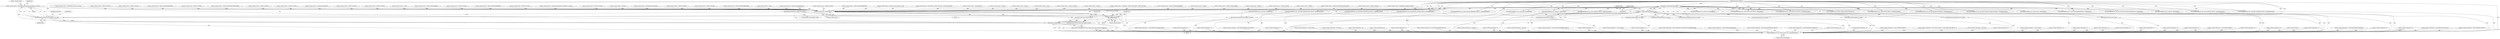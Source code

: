 digraph "0_VeraCrypt_f30f9339c9a0b9bbcc6f5ad38804af39db1f479e@API" {
"1002782" [label="(Call,Irp->IoStatus.Status = StartBootEncryptionSetup (DeviceObject, Irp, irpSp))"];
"1002788" [label="(Call,StartBootEncryptionSetup (DeviceObject, Irp, irpSp))"];
"1000125" [label="(MethodParameterIn,PDEVICE_OBJECT DeviceObject)"];
"1000132" [label="(Call,IoGetCurrentIrpStackLocation (Irp))"];
"1000127" [label="(MethodParameterIn,PIRP Irp)"];
"1000130" [label="(Call,irpSp = IoGetCurrentIrpStackLocation (Irp))"];
"1003152" [label="(Call,NT_SUCCESS (Irp->IoStatus.Status))"];
"1003151" [label="(Call,!NT_SUCCESS (Irp->IoStatus.Status))"];
"1003180" [label="(Call,Dump (\"IOCTL error 0x%08x\n\", Irp->IoStatus.Status))"];
"1003188" [label="(Call,TCCompleteIrp (Irp, Irp->IoStatus.Status, Irp->IoStatus.Information))"];
"1003187" [label="(Return,return TCCompleteIrp (Irp, Irp->IoStatus.Status, Irp->IoStatus.Information);)"];
"1002601" [label="(Call,MountDevice (DeviceObject, mount))"];
"1000281" [label="(Call,ValidateIOBufferSize (Irp, sizeof (int), ValidateOutput))"];
"1002891" [label="(Call,Irp->IoStatus.Status = STATUS_SUCCESS)"];
"1002900" [label="(Call,Irp->IoStatus.Status = StartDecoySystemWipe (DeviceObject, Irp, irpSp))"];
"1002422" [label="(Call,Irp->IoStatus.Status = STATUS_SUCCESS)"];
"1001775" [label="(Call,Irp->IoStatus.Information = sizeof (RESOLVE_SYMLINK_STRUCT))"];
"1001063" [label="(Call,Irp->IoStatus.Status = ntStatus)"];
"1002801" [label="(Call,Irp->IoStatus.Status = AbortBootEncryptionSetup())"];
"1003062" [label="(Call,Irp->IoStatus.Information = 0)"];
"1003163" [label="(Identifier,irpSp)"];
"1001436" [label="(Call,Irp->IoStatus.Status = STATUS_SUCCESS)"];
"1002098" [label="(Call,ValidateIOBufferSize (Irp, sizeof (DISK_GEOMETRY_EX_STRUCT), ValidateInputOutput))"];
"1001146" [label="(Call,Irp->IoStatus.Information = 0)"];
"1002853" [label="(Call,GetBootLoaderFingerprint (Irp, irpSp))"];
"1003015" [label="(Call,Irp->IoStatus.Status = STATUS_SUCCESS)"];
"1002014" [label="(Call,Irp->IoStatus.Information = sizeof (DISK_PARTITION_INFO_STRUCT))"];
"1001736" [label="(Call,ValidateIOBufferSize (Irp, sizeof (RESOLVE_SYMLINK_STRUCT), ValidateInputOutput))"];
"1001090" [label="(Call,Irp->IoStatus.Information = 0)"];
"1002791" [label="(Identifier,irpSp)"];
"1001459" [label="(Call,ValidateIOBufferSize (Irp, sizeof (VOLUME_PROPERTIES_STRUCT), ValidateInputOutput))"];
"1002951" [label="(Call,GetDecoySystemWipeStatus (Irp, irpSp))"];
"1003200" [label="(MethodReturn,NTSTATUS)"];
"1000166" [label="(Call,Irp->IoStatus.Information = sizeof (LONG))"];
"1000335" [label="(Call,Irp->IoStatus.Information = sizeof (int))"];
"1001047" [label="(Call,Irp->IoStatus.Status = STATUS_INVALID_PARAMETER)"];
"1002442" [label="(Call,Irp->IoStatus.Status = status)"];
"1002935" [label="(Call,Irp->IoStatus.Status = GetDecoySystemWipeResult())"];
"1000210" [label="(Call,Irp->IoStatus.Status = STATUS_SUCCESS)"];
"1001482" [label="(Call,Irp->IoStatus.Status = STATUS_INVALID_PARAMETER)"];
"1003167" [label="(Block,)"];
"1003045" [label="(Call,Irp->IoStatus.Information = 0)"];
"1003150" [label="(ControlStructure,if (!NT_SUCCESS (Irp->IoStatus.Status)))"];
"1002595" [label="(Call,Irp->IoStatus.Status = MountDevice (DeviceObject, mount))"];
"1002563" [label="(Call,Irp->IoStatus.Information = 0)"];
"1000772" [label="(Call,Irp->IoStatus.Information = 0)"];
"1002906" [label="(Call,StartDecoySystemWipe (DeviceObject, Irp, irpSp))"];
"1002817" [label="(Call,GetBootEncryptionStatus (Irp, irpSp))"];
"1002080" [label="(Call,Irp->IoStatus.Information = sizeof (DISK_GEOMETRY_STRUCT))"];
"1000147" [label="(Call,ValidateIOBufferSize (Irp, sizeof (LONG), ValidateOutput))"];
"1002789" [label="(Identifier,DeviceObject)"];
"1002883" [label="(Call,Irp->IoStatus.Information = sizeof (int))"];
"1002808" [label="(Call,Irp->IoStatus.Information = 0)"];
"1000220" [label="(Call,ValidateIOBufferSize (Irp, sizeof (int), ValidateOutput))"];
"1000128" [label="(Block,)"];
"1001162" [label="(Call,Irp->IoStatus.Status = PortableMode ? STATUS_SUCCESS : STATUS_PIPE_EMPTY)"];
"1002829" [label="(Call,Irp->IoStatus.Status = GetSetupResult())"];
"1002088" [label="(Call,Irp->IoStatus.Status = ntStatus)"];
"1000263" [label="(Call,Irp->IoStatus.Information = sizeof (int))"];
"1000132" [label="(Call,IoGetCurrentIrpStackLocation (Irp))"];
"1002670" [label="(Call,ValidateIOBufferSize (Irp, sizeof (UNMOUNT_STRUCT), ValidateInputOutput))"];
"1003187" [label="(Return,return TCCompleteIrp (Irp, Irp->IoStatus.Status, Irp->IoStatus.Information);)"];
"1001725" [label="(Call,Irp->IoStatus.Information = sizeof (VOLUME_PROPERTIES_STRUCT))"];
"1000727" [label="(Call,Irp->IoStatus.Status = ntStatus)"];
"1002464" [label="(Call,Irp->IoStatus.Status = status)"];
"1000143" [label="(Block,)"];
"1002435" [label="(Call,Irp->IoStatus.Information = 0)"];
"1001793" [label="(Call,ValidateIOBufferSize (Irp, sizeof (DISK_PARTITION_INFO_STRUCT), ValidateInputOutput))"];
"1003118" [label="(Call,Irp->IoStatus.Information = sizeof (*request))"];
"1001054" [label="(Call,Irp->IoStatus.Information = 0)"];
"1003195" [label="(Call,Irp->IoStatus.Information)"];
"1002864" [label="(Call,ValidateIOBufferSize (Irp, sizeof (int), ValidateOutput))"];
"1001182" [label="(Call,ValidateIOBufferSize (Irp, sizeof (MOUNT_LIST_STRUCT), ValidateOutput))"];
"1002790" [label="(Identifier,Irp)"];
"1002773" [label="(Call,Irp->IoStatus.Status = STATUS_SUCCESS)"];
"1001443" [label="(Call,Irp->IoStatus.Information = irpSp->Parameters.DeviceIoControl.OutputBufferLength)"];
"1003007" [label="(Call,Irp->IoStatus.Information = sizeof (GetWarningFlagsRequest))"];
"1002296" [label="(Call,Irp->IoStatus.Information = sizeof (DISK_GEOMETRY_EX_STRUCT))"];
"1003151" [label="(Call,!NT_SUCCESS (Irp->IoStatus.Status))"];
"1002414" [label="(Call,Irp->IoStatus.Information = sizeof (ProbeRealDriveSizeRequest))"];
"1001783" [label="(Call,Irp->IoStatus.Status = ntStatus)"];
"1002795" [label="(Identifier,Irp)"];
"1003152" [label="(Call,NT_SUCCESS (Irp->IoStatus.Status))"];
"1003182" [label="(Call,Irp->IoStatus.Status)"];
"1002926" [label="(Call,Irp->IoStatus.Information = 0)"];
"1000374" [label="(Call,ValidateIOBufferSize (Irp, sizeof (OPEN_TEST_STRUCT), ValidateInputOutput))"];
"1001116" [label="(Call,Irp->IoStatus.Status = cacheEmpty ? STATUS_PIPE_EMPTY : STATUS_SUCCESS)"];
"1003189" [label="(Identifier,Irp)"];
"1001172" [label="(Call,Irp->IoStatus.Information = 0)"];
"1002474" [label="(Call,ValidateIOBufferSize (Irp, sizeof (MOUNT_STRUCT), ValidateInputOutput))"];
"1002330" [label="(Call,ValidateIOBufferSize (Irp, sizeof (ProbeRealDriveSizeRequest), ValidateInputOutput))"];
"1002722" [label="(Call,Irp->IoStatus.Information = sizeof (UNMOUNT_STRUCT))"];
"1000715" [label="(Call,Irp->IoStatus.Information = NT_SUCCESS (ntStatus) ? sizeof (OPEN_TEST_STRUCT) : 0)"];
"1002556" [label="(Call,Irp->IoStatus.Status = STATUS_INVALID_PARAMETER)"];
"1002022" [label="(Call,Irp->IoStatus.Status = ntStatus)"];
"1000202" [label="(Call,Irp->IoStatus.Information = sizeof (int))"];
"1002822" [label="(Call,Irp->IoStatus.Information = 0)"];
"1003038" [label="(Call,Irp->IoStatus.Status = STATUS_ACCESS_DENIED)"];
"1000758" [label="(Call,ValidateIOBufferSize (Irp, sizeof (GetSystemDriveConfigurationRequest), ValidateInputOutput))"];
"1001083" [label="(Call,Irp->IoStatus.Status = ntStatus)"];
"1002730" [label="(Call,Irp->IoStatus.Status = STATUS_SUCCESS)"];
"1001406" [label="(Call,ValidateIOBufferSize (Irp, sizeof (uint32), ValidateOutput))"];
"1001036" [label="(Call,Irp->IoStatus.Information = sizeof (*request))"];
"1002782" [label="(Call,Irp->IoStatus.Status = StartBootEncryptionSetup (DeviceObject, Irp, irpSp))"];
"1000127" [label="(MethodParameterIn,PIRP Irp)"];
"1002304" [label="(Call,Irp->IoStatus.Status = ntStatus)"];
"1002910" [label="(Call,Irp->IoStatus.Information = 0)"];
"1002313" [label="(Call,Irp->IoStatus.Status = STATUS_INSUFFICIENT_RESOURCES)"];
"1002858" [label="(Call,GetBootEncryptionAlgorithmName (Irp, irpSp))"];
"1003153" [label="(Call,Irp->IoStatus.Status)"];
"1001100" [label="(Call,Irp->IoStatus.Status = STATUS_SUCCESS)"];
"1003054" [label="(Call,Irp->IoStatus.Status = ReadRegistryConfigFlags (FALSE))"];
"1002788" [label="(Call,StartBootEncryptionSetup (DeviceObject, Irp, irpSp))"];
"1001126" [label="(Call,Irp->IoStatus.Information = 0)"];
"1002965" [label="(Call,Irp->IoStatus.Information = 0)"];
"1002956" [label="(Call,Irp->IoStatus.Status = WriteBootDriveSector (Irp, irpSp))"];
"1002792" [label="(Call,Irp->IoStatus.Information = 0)"];
"1002975" [label="(Call,ValidateIOBufferSize (Irp, sizeof (GetWarningFlagsRequest), ValidateOutput))"];
"1003136" [label="(Call,Irp->IoStatus.Information = 0)"];
"1003073" [label="(Call,ValidateIOBufferSize (Irp, sizeof (GetSystemDriveDumpConfigRequest), ValidateOutput))"];
"1003188" [label="(Call,TCCompleteIrp (Irp, Irp->IoStatus.Status, Irp->IoStatus.Information))"];
"1003111" [label="(Call,Irp->IoStatus.Status = STATUS_SUCCESS)"];
"1002942" [label="(Call,Irp->IoStatus.Information = 0)"];
"1001718" [label="(Call,Irp->IoStatus.Status = STATUS_SUCCESS)"];
"1003129" [label="(Call,Irp->IoStatus.Status = STATUS_INVALID_PARAMETER)"];
"1001070" [label="(Call,Irp->IoStatus.Information = 0)"];
"1003030" [label="(Call,Irp->IoStatus.Status = STATUS_SUCCESS)"];
"1002587" [label="(Call,Irp->IoStatus.Information = sizeof (MOUNT_STRUCT))"];
"1000847" [label="(Call,Irp->IoStatus.Information = 0)"];
"1000840" [label="(Call,Irp->IoStatus.Status = STATUS_INSUFFICIENT_RESOURCES)"];
"1002843" [label="(Call,GetBootLoaderVersion (Irp, irpSp))"];
"1003181" [label="(Literal,\"IOCTL error 0x%08x\n\")"];
"1003146" [label="(Call,TCCompleteIrp (Irp, STATUS_INVALID_DEVICE_REQUEST, 0))"];
"1002848" [label="(Call,ReopenBootVolumeHeader (Irp, irpSp))"];
"1001489" [label="(Call,Irp->IoStatus.Information = 0)"];
"1003190" [label="(Call,Irp->IoStatus.Status)"];
"1000174" [label="(Call,Irp->IoStatus.Status = STATUS_SUCCESS)"];
"1001388" [label="(Call,Irp->IoStatus.Status = STATUS_SUCCESS)"];
"1000131" [label="(Identifier,irpSp)"];
"1000133" [label="(Identifier,Irp)"];
"1002919" [label="(Call,Irp->IoStatus.Status = AbortDecoySystemWipe())"];
"1003180" [label="(Call,Dump (\"IOCTL error 0x%08x\n\", Irp->IoStatus.Status))"];
"1002379" [label="(Call,Irp->IoStatus.Information = 0)"];
"1001029" [label="(Call,Irp->IoStatus.Status = STATUS_SUCCESS)"];
"1002838" [label="(Call,GetBootDriveVolumeProperties (Irp, irpSp))"];
"1000184" [label="(Call,ValidateIOBufferSize (Irp, sizeof (int), ValidateOutput))"];
"1000271" [label="(Call,Irp->IoStatus.Status = STATUS_SUCCESS)"];
"1002740" [label="(Call,ValidateIOBufferSize (Irp, sizeof (UNMOUNT_STRUCT), ValidateInputOutput))"];
"1002456" [label="(Call,Irp->IoStatus.Information = sizeof (ProbeRealDriveSizeRequest))"];
"1000125" [label="(MethodParameterIn,PDEVICE_OBJECT DeviceObject)"];
"1002783" [label="(Call,Irp->IoStatus.Status)"];
"1000139" [label="(Identifier,irpSp)"];
"1002320" [label="(Call,Irp->IoStatus.Information = 0)"];
"1002386" [label="(Call,Irp->IoStatus.Status = status)"];
"1002032" [label="(Call,ValidateIOBufferSize (Irp, sizeof (DISK_GEOMETRY_STRUCT), ValidateInputOutput))"];
"1001139" [label="(Call,Irp->IoStatus.Status = STATUS_ACCESS_DENIED)"];
"1002962" [label="(Call,WriteBootDriveSector (Irp, irpSp))"];
"1000130" [label="(Call,irpSp = IoGetCurrentIrpStackLocation (Irp))"];
"1000343" [label="(Call,Irp->IoStatus.Status = STATUS_SUCCESS)"];
"1001107" [label="(Call,Irp->IoStatus.Information = 0)"];
"1000765" [label="(Call,Irp->IoStatus.Status = STATUS_INVALID_PARAMETER)"];
"1001395" [label="(Call,Irp->IoStatus.Information = sizeof (MOUNT_LIST_STRUCT))"];
"1002765" [label="(Call,Irp->IoStatus.Information = sizeof (UNMOUNT_STRUCT))"];
"1002782" -> "1000143"  [label="AST: "];
"1002782" -> "1002788"  [label="CFG: "];
"1002783" -> "1002782"  [label="AST: "];
"1002788" -> "1002782"  [label="AST: "];
"1002795" -> "1002782"  [label="CFG: "];
"1002782" -> "1003200"  [label="DDG: "];
"1002788" -> "1002782"  [label="DDG: "];
"1002788" -> "1002782"  [label="DDG: "];
"1002788" -> "1002782"  [label="DDG: "];
"1002782" -> "1003152"  [label="DDG: "];
"1002788" -> "1002791"  [label="CFG: "];
"1002789" -> "1002788"  [label="AST: "];
"1002790" -> "1002788"  [label="AST: "];
"1002791" -> "1002788"  [label="AST: "];
"1002788" -> "1003200"  [label="DDG: "];
"1002788" -> "1003200"  [label="DDG: "];
"1000125" -> "1002788"  [label="DDG: "];
"1000132" -> "1002788"  [label="DDG: "];
"1000127" -> "1002788"  [label="DDG: "];
"1000130" -> "1002788"  [label="DDG: "];
"1002788" -> "1003188"  [label="DDG: "];
"1000125" -> "1000124"  [label="AST: "];
"1000125" -> "1003200"  [label="DDG: "];
"1000125" -> "1002601"  [label="DDG: "];
"1000125" -> "1002906"  [label="DDG: "];
"1000132" -> "1000130"  [label="AST: "];
"1000132" -> "1000133"  [label="CFG: "];
"1000133" -> "1000132"  [label="AST: "];
"1000130" -> "1000132"  [label="CFG: "];
"1000132" -> "1000130"  [label="DDG: "];
"1000127" -> "1000132"  [label="DDG: "];
"1000132" -> "1000147"  [label="DDG: "];
"1000132" -> "1000184"  [label="DDG: "];
"1000132" -> "1000220"  [label="DDG: "];
"1000132" -> "1000281"  [label="DDG: "];
"1000132" -> "1000374"  [label="DDG: "];
"1000132" -> "1000758"  [label="DDG: "];
"1000132" -> "1001182"  [label="DDG: "];
"1000132" -> "1001406"  [label="DDG: "];
"1000132" -> "1001459"  [label="DDG: "];
"1000132" -> "1001736"  [label="DDG: "];
"1000132" -> "1001793"  [label="DDG: "];
"1000132" -> "1002032"  [label="DDG: "];
"1000132" -> "1002098"  [label="DDG: "];
"1000132" -> "1002330"  [label="DDG: "];
"1000132" -> "1002474"  [label="DDG: "];
"1000132" -> "1002670"  [label="DDG: "];
"1000132" -> "1002740"  [label="DDG: "];
"1000132" -> "1002817"  [label="DDG: "];
"1000132" -> "1002838"  [label="DDG: "];
"1000132" -> "1002843"  [label="DDG: "];
"1000132" -> "1002848"  [label="DDG: "];
"1000132" -> "1002853"  [label="DDG: "];
"1000132" -> "1002858"  [label="DDG: "];
"1000132" -> "1002864"  [label="DDG: "];
"1000132" -> "1002906"  [label="DDG: "];
"1000132" -> "1002951"  [label="DDG: "];
"1000132" -> "1002962"  [label="DDG: "];
"1000132" -> "1002975"  [label="DDG: "];
"1000132" -> "1003073"  [label="DDG: "];
"1000132" -> "1003146"  [label="DDG: "];
"1000132" -> "1003188"  [label="DDG: "];
"1000127" -> "1000124"  [label="AST: "];
"1000127" -> "1003200"  [label="DDG: "];
"1000127" -> "1000147"  [label="DDG: "];
"1000127" -> "1000184"  [label="DDG: "];
"1000127" -> "1000220"  [label="DDG: "];
"1000127" -> "1000281"  [label="DDG: "];
"1000127" -> "1000374"  [label="DDG: "];
"1000127" -> "1000758"  [label="DDG: "];
"1000127" -> "1001182"  [label="DDG: "];
"1000127" -> "1001406"  [label="DDG: "];
"1000127" -> "1001459"  [label="DDG: "];
"1000127" -> "1001736"  [label="DDG: "];
"1000127" -> "1001793"  [label="DDG: "];
"1000127" -> "1002032"  [label="DDG: "];
"1000127" -> "1002098"  [label="DDG: "];
"1000127" -> "1002330"  [label="DDG: "];
"1000127" -> "1002474"  [label="DDG: "];
"1000127" -> "1002670"  [label="DDG: "];
"1000127" -> "1002740"  [label="DDG: "];
"1000127" -> "1002817"  [label="DDG: "];
"1000127" -> "1002838"  [label="DDG: "];
"1000127" -> "1002843"  [label="DDG: "];
"1000127" -> "1002848"  [label="DDG: "];
"1000127" -> "1002853"  [label="DDG: "];
"1000127" -> "1002858"  [label="DDG: "];
"1000127" -> "1002864"  [label="DDG: "];
"1000127" -> "1002906"  [label="DDG: "];
"1000127" -> "1002951"  [label="DDG: "];
"1000127" -> "1002962"  [label="DDG: "];
"1000127" -> "1002975"  [label="DDG: "];
"1000127" -> "1003073"  [label="DDG: "];
"1000127" -> "1003146"  [label="DDG: "];
"1000127" -> "1003188"  [label="DDG: "];
"1000130" -> "1000128"  [label="AST: "];
"1000131" -> "1000130"  [label="AST: "];
"1000139" -> "1000130"  [label="CFG: "];
"1000130" -> "1003200"  [label="DDG: "];
"1000130" -> "1003200"  [label="DDG: "];
"1000130" -> "1002817"  [label="DDG: "];
"1000130" -> "1002838"  [label="DDG: "];
"1000130" -> "1002843"  [label="DDG: "];
"1000130" -> "1002848"  [label="DDG: "];
"1000130" -> "1002853"  [label="DDG: "];
"1000130" -> "1002858"  [label="DDG: "];
"1000130" -> "1002906"  [label="DDG: "];
"1000130" -> "1002951"  [label="DDG: "];
"1000130" -> "1002962"  [label="DDG: "];
"1003152" -> "1003151"  [label="AST: "];
"1003152" -> "1003153"  [label="CFG: "];
"1003153" -> "1003152"  [label="AST: "];
"1003151" -> "1003152"  [label="CFG: "];
"1003152" -> "1003151"  [label="DDG: "];
"1002891" -> "1003152"  [label="DDG: "];
"1000343" -> "1003152"  [label="DDG: "];
"1003111" -> "1003152"  [label="DDG: "];
"1001436" -> "1003152"  [label="DDG: "];
"1002442" -> "1003152"  [label="DDG: "];
"1002386" -> "1003152"  [label="DDG: "];
"1001047" -> "1003152"  [label="DDG: "];
"1002313" -> "1003152"  [label="DDG: "];
"1001063" -> "1003152"  [label="DDG: "];
"1002935" -> "1003152"  [label="DDG: "];
"1001083" -> "1003152"  [label="DDG: "];
"1000271" -> "1003152"  [label="DDG: "];
"1000727" -> "1003152"  [label="DDG: "];
"1002801" -> "1003152"  [label="DDG: "];
"1001162" -> "1003152"  [label="DDG: "];
"1002919" -> "1003152"  [label="DDG: "];
"1002730" -> "1003152"  [label="DDG: "];
"1001139" -> "1003152"  [label="DDG: "];
"1002773" -> "1003152"  [label="DDG: "];
"1002022" -> "1003152"  [label="DDG: "];
"1003054" -> "1003152"  [label="DDG: "];
"1003038" -> "1003152"  [label="DDG: "];
"1001718" -> "1003152"  [label="DDG: "];
"1002900" -> "1003152"  [label="DDG: "];
"1000765" -> "1003152"  [label="DDG: "];
"1002595" -> "1003152"  [label="DDG: "];
"1001029" -> "1003152"  [label="DDG: "];
"1003015" -> "1003152"  [label="DDG: "];
"1002088" -> "1003152"  [label="DDG: "];
"1001482" -> "1003152"  [label="DDG: "];
"1000210" -> "1003152"  [label="DDG: "];
"1001388" -> "1003152"  [label="DDG: "];
"1002304" -> "1003152"  [label="DDG: "];
"1003129" -> "1003152"  [label="DDG: "];
"1001100" -> "1003152"  [label="DDG: "];
"1002556" -> "1003152"  [label="DDG: "];
"1002422" -> "1003152"  [label="DDG: "];
"1000174" -> "1003152"  [label="DDG: "];
"1000840" -> "1003152"  [label="DDG: "];
"1003030" -> "1003152"  [label="DDG: "];
"1001116" -> "1003152"  [label="DDG: "];
"1001783" -> "1003152"  [label="DDG: "];
"1002956" -> "1003152"  [label="DDG: "];
"1002464" -> "1003152"  [label="DDG: "];
"1002829" -> "1003152"  [label="DDG: "];
"1003152" -> "1003180"  [label="DDG: "];
"1003152" -> "1003188"  [label="DDG: "];
"1003151" -> "1003150"  [label="AST: "];
"1003163" -> "1003151"  [label="CFG: "];
"1003189" -> "1003151"  [label="CFG: "];
"1003151" -> "1003200"  [label="DDG: "];
"1003151" -> "1003200"  [label="DDG: "];
"1003180" -> "1003167"  [label="AST: "];
"1003180" -> "1003182"  [label="CFG: "];
"1003181" -> "1003180"  [label="AST: "];
"1003182" -> "1003180"  [label="AST: "];
"1003189" -> "1003180"  [label="CFG: "];
"1003180" -> "1003200"  [label="DDG: "];
"1003180" -> "1003188"  [label="DDG: "];
"1003188" -> "1003187"  [label="AST: "];
"1003188" -> "1003195"  [label="CFG: "];
"1003189" -> "1003188"  [label="AST: "];
"1003190" -> "1003188"  [label="AST: "];
"1003195" -> "1003188"  [label="AST: "];
"1003187" -> "1003188"  [label="CFG: "];
"1003188" -> "1003200"  [label="DDG: "];
"1003188" -> "1003200"  [label="DDG: "];
"1003188" -> "1003200"  [label="DDG: "];
"1003188" -> "1003200"  [label="DDG: "];
"1003188" -> "1003187"  [label="DDG: "];
"1000184" -> "1003188"  [label="DDG: "];
"1002906" -> "1003188"  [label="DDG: "];
"1002838" -> "1003188"  [label="DDG: "];
"1002951" -> "1003188"  [label="DDG: "];
"1002098" -> "1003188"  [label="DDG: "];
"1000147" -> "1003188"  [label="DDG: "];
"1001736" -> "1003188"  [label="DDG: "];
"1002670" -> "1003188"  [label="DDG: "];
"1002962" -> "1003188"  [label="DDG: "];
"1002858" -> "1003188"  [label="DDG: "];
"1002032" -> "1003188"  [label="DDG: "];
"1002330" -> "1003188"  [label="DDG: "];
"1000220" -> "1003188"  [label="DDG: "];
"1001459" -> "1003188"  [label="DDG: "];
"1000374" -> "1003188"  [label="DDG: "];
"1002848" -> "1003188"  [label="DDG: "];
"1000281" -> "1003188"  [label="DDG: "];
"1002474" -> "1003188"  [label="DDG: "];
"1002817" -> "1003188"  [label="DDG: "];
"1002864" -> "1003188"  [label="DDG: "];
"1002843" -> "1003188"  [label="DDG: "];
"1001182" -> "1003188"  [label="DDG: "];
"1001793" -> "1003188"  [label="DDG: "];
"1000758" -> "1003188"  [label="DDG: "];
"1003073" -> "1003188"  [label="DDG: "];
"1002740" -> "1003188"  [label="DDG: "];
"1002975" -> "1003188"  [label="DDG: "];
"1001406" -> "1003188"  [label="DDG: "];
"1002853" -> "1003188"  [label="DDG: "];
"1002014" -> "1003188"  [label="DDG: "];
"1001054" -> "1003188"  [label="DDG: "];
"1002456" -> "1003188"  [label="DDG: "];
"1001172" -> "1003188"  [label="DDG: "];
"1002926" -> "1003188"  [label="DDG: "];
"1002808" -> "1003188"  [label="DDG: "];
"1002563" -> "1003188"  [label="DDG: "];
"1001725" -> "1003188"  [label="DDG: "];
"1002965" -> "1003188"  [label="DDG: "];
"1000715" -> "1003188"  [label="DDG: "];
"1002722" -> "1003188"  [label="DDG: "];
"1000335" -> "1003188"  [label="DDG: "];
"1000772" -> "1003188"  [label="DDG: "];
"1001126" -> "1003188"  [label="DDG: "];
"1003136" -> "1003188"  [label="DDG: "];
"1003118" -> "1003188"  [label="DDG: "];
"1002414" -> "1003188"  [label="DDG: "];
"1001107" -> "1003188"  [label="DDG: "];
"1002080" -> "1003188"  [label="DDG: "];
"1002765" -> "1003188"  [label="DDG: "];
"1002296" -> "1003188"  [label="DDG: "];
"1002320" -> "1003188"  [label="DDG: "];
"1000166" -> "1003188"  [label="DDG: "];
"1001443" -> "1003188"  [label="DDG: "];
"1002587" -> "1003188"  [label="DDG: "];
"1001090" -> "1003188"  [label="DDG: "];
"1002792" -> "1003188"  [label="DDG: "];
"1000263" -> "1003188"  [label="DDG: "];
"1000202" -> "1003188"  [label="DDG: "];
"1002942" -> "1003188"  [label="DDG: "];
"1000847" -> "1003188"  [label="DDG: "];
"1003045" -> "1003188"  [label="DDG: "];
"1003007" -> "1003188"  [label="DDG: "];
"1002883" -> "1003188"  [label="DDG: "];
"1002435" -> "1003188"  [label="DDG: "];
"1002379" -> "1003188"  [label="DDG: "];
"1001036" -> "1003188"  [label="DDG: "];
"1002910" -> "1003188"  [label="DDG: "];
"1003062" -> "1003188"  [label="DDG: "];
"1002822" -> "1003188"  [label="DDG: "];
"1001146" -> "1003188"  [label="DDG: "];
"1001070" -> "1003188"  [label="DDG: "];
"1001489" -> "1003188"  [label="DDG: "];
"1001775" -> "1003188"  [label="DDG: "];
"1001395" -> "1003188"  [label="DDG: "];
"1003187" -> "1000128"  [label="AST: "];
"1003200" -> "1003187"  [label="CFG: "];
"1003187" -> "1003200"  [label="DDG: "];
}
